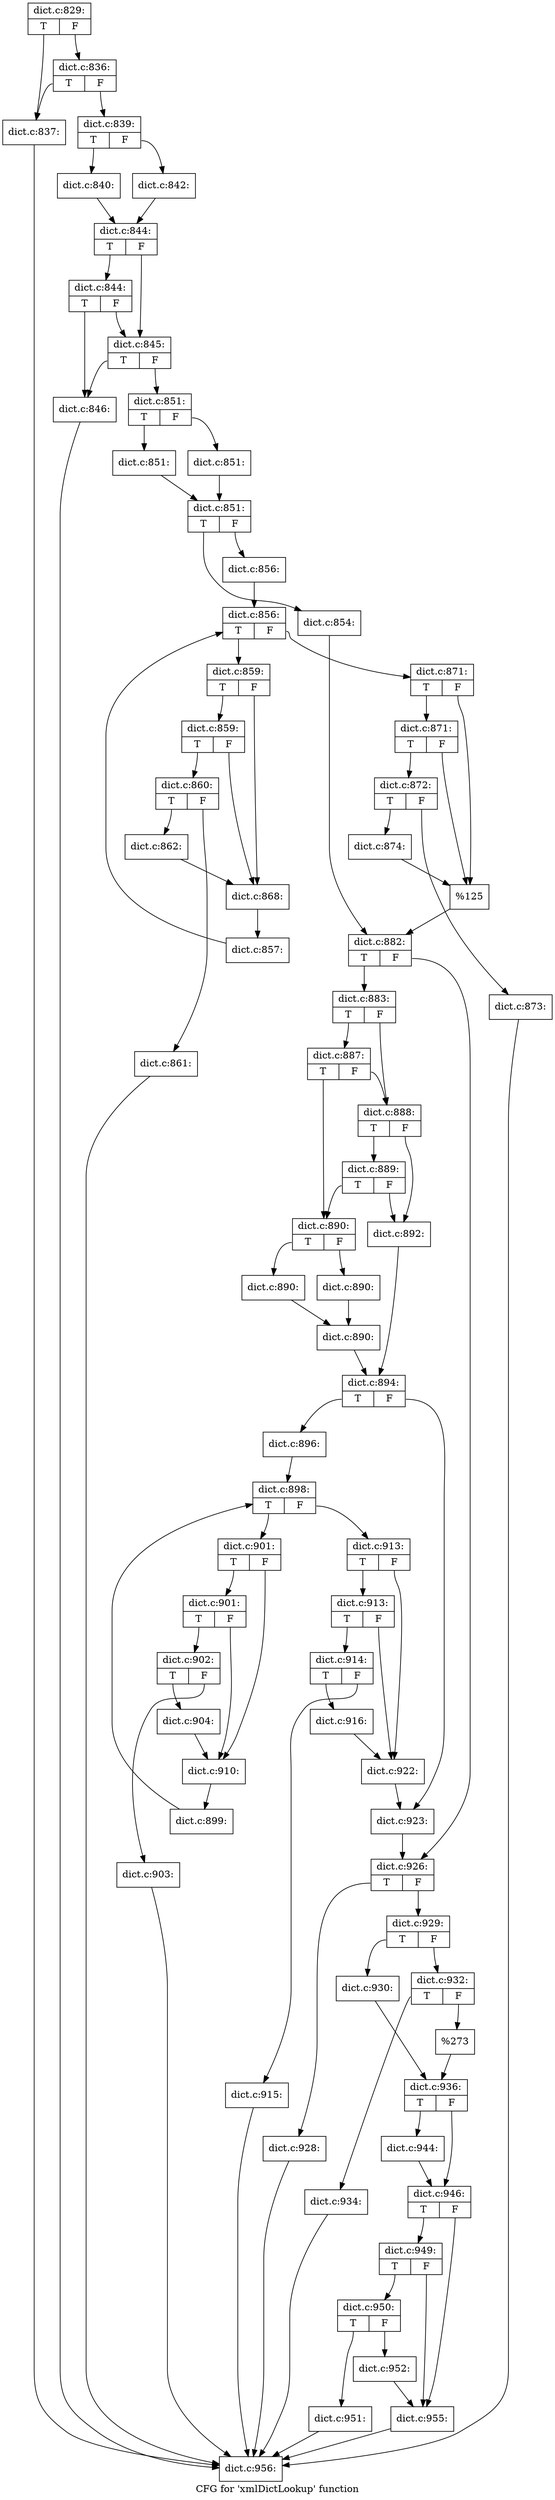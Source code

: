 digraph "CFG for 'xmlDictLookup' function" {
	label="CFG for 'xmlDictLookup' function";

	Node0x48bacb0 [shape=record,label="{dict.c:829:|{<s0>T|<s1>F}}"];
	Node0x48bacb0:s0 -> Node0x48cfd20;
	Node0x48bacb0:s1 -> Node0x48cfdc0;
	Node0x48cfdc0 [shape=record,label="{dict.c:836:|{<s0>T|<s1>F}}"];
	Node0x48cfdc0:s0 -> Node0x48cfd20;
	Node0x48cfdc0:s1 -> Node0x48cfd70;
	Node0x48cfd20 [shape=record,label="{dict.c:837:}"];
	Node0x48cfd20 -> Node0x48bb0b0;
	Node0x48cfd70 [shape=record,label="{dict.c:839:|{<s0>T|<s1>F}}"];
	Node0x48cfd70:s0 -> Node0x48bd020;
	Node0x48cfd70:s1 -> Node0x48d0560;
	Node0x48bd020 [shape=record,label="{dict.c:840:}"];
	Node0x48bd020 -> Node0x48d0510;
	Node0x48d0560 [shape=record,label="{dict.c:842:}"];
	Node0x48d0560 -> Node0x48d0510;
	Node0x48d0510 [shape=record,label="{dict.c:844:|{<s0>T|<s1>F}}"];
	Node0x48d0510:s0 -> Node0x48d18c0;
	Node0x48d0510:s1 -> Node0x48d1540;
	Node0x48d18c0 [shape=record,label="{dict.c:844:|{<s0>T|<s1>F}}"];
	Node0x48d18c0:s0 -> Node0x48d10f0;
	Node0x48d18c0:s1 -> Node0x48d1540;
	Node0x48d1540 [shape=record,label="{dict.c:845:|{<s0>T|<s1>F}}"];
	Node0x48d1540:s0 -> Node0x48d10f0;
	Node0x48d1540:s1 -> Node0x48d1420;
	Node0x48d10f0 [shape=record,label="{dict.c:846:}"];
	Node0x48d10f0 -> Node0x48bb0b0;
	Node0x48d1420 [shape=record,label="{dict.c:851:|{<s0>T|<s1>F}}"];
	Node0x48d1420:s0 -> Node0x48d2370;
	Node0x48d1420:s1 -> Node0x48d23c0;
	Node0x48d2370 [shape=record,label="{dict.c:851:}"];
	Node0x48d2370 -> Node0x48d2410;
	Node0x48d23c0 [shape=record,label="{dict.c:851:}"];
	Node0x48d23c0 -> Node0x48d2410;
	Node0x48d2410 [shape=record,label="{dict.c:851:|{<s0>T|<s1>F}}"];
	Node0x48d2410:s0 -> Node0x48d2b70;
	Node0x48d2410:s1 -> Node0x48d3bb0;
	Node0x48d2b70 [shape=record,label="{dict.c:854:}"];
	Node0x48d2b70 -> Node0x4895cf0;
	Node0x48d3bb0 [shape=record,label="{dict.c:856:}"];
	Node0x48d3bb0 -> Node0x48d4640;
	Node0x48d4640 [shape=record,label="{dict.c:856:|{<s0>T|<s1>F}}"];
	Node0x48d4640:s0 -> Node0x48d48a0;
	Node0x48d4640:s1 -> Node0x48d41d0;
	Node0x48d48a0 [shape=record,label="{dict.c:859:|{<s0>T|<s1>F}}"];
	Node0x48d48a0:s0 -> Node0x48d4d30;
	Node0x48d48a0:s1 -> Node0x48d4ce0;
	Node0x48d4d30 [shape=record,label="{dict.c:859:|{<s0>T|<s1>F}}"];
	Node0x48d4d30:s0 -> Node0x48d4c90;
	Node0x48d4d30:s1 -> Node0x48d4ce0;
	Node0x48d4c90 [shape=record,label="{dict.c:860:|{<s0>T|<s1>F}}"];
	Node0x48d4c90:s0 -> Node0x48d5570;
	Node0x48d4c90:s1 -> Node0x48acf30;
	Node0x48acf30 [shape=record,label="{dict.c:861:}"];
	Node0x48acf30 -> Node0x48bb0b0;
	Node0x48d5570 [shape=record,label="{dict.c:862:}"];
	Node0x48d5570 -> Node0x48d4ce0;
	Node0x48d4ce0 [shape=record,label="{dict.c:868:}"];
	Node0x48d4ce0 -> Node0x48d4850;
	Node0x48d4850 [shape=record,label="{dict.c:857:}"];
	Node0x48d4850 -> Node0x48d4640;
	Node0x48d41d0 [shape=record,label="{dict.c:871:|{<s0>T|<s1>F}}"];
	Node0x48d41d0:s0 -> Node0x48d6960;
	Node0x48d41d0:s1 -> Node0x48d5e30;
	Node0x48d6960 [shape=record,label="{dict.c:871:|{<s0>T|<s1>F}}"];
	Node0x48d6960:s0 -> Node0x48d5b00;
	Node0x48d6960:s1 -> Node0x48d5e30;
	Node0x48d5b00 [shape=record,label="{dict.c:872:|{<s0>T|<s1>F}}"];
	Node0x48d5b00:s0 -> Node0x48d7240;
	Node0x48d5b00:s1 -> Node0x48d71f0;
	Node0x48d71f0 [shape=record,label="{dict.c:873:}"];
	Node0x48d71f0 -> Node0x48bb0b0;
	Node0x48d7240 [shape=record,label="{dict.c:874:}"];
	Node0x48d7240 -> Node0x48d5e30;
	Node0x48d5e30 [shape=record,label="{%125}"];
	Node0x48d5e30 -> Node0x4895cf0;
	Node0x4895cf0 [shape=record,label="{dict.c:882:|{<s0>T|<s1>F}}"];
	Node0x4895cf0:s0 -> Node0x48d7d40;
	Node0x4895cf0:s1 -> Node0x48d7d90;
	Node0x48d7d40 [shape=record,label="{dict.c:883:|{<s0>T|<s1>F}}"];
	Node0x48d7d40:s0 -> Node0x48be7d0;
	Node0x48d7d40:s1 -> Node0x48be750;
	Node0x48be7d0 [shape=record,label="{dict.c:887:|{<s0>T|<s1>F}}"];
	Node0x48be7d0:s0 -> Node0x48be660;
	Node0x48be7d0:s1 -> Node0x48be750;
	Node0x48be750 [shape=record,label="{dict.c:888:|{<s0>T|<s1>F}}"];
	Node0x48be750:s0 -> Node0x48d8c50;
	Node0x48be750:s1 -> Node0x48be700;
	Node0x48d8c50 [shape=record,label="{dict.c:889:|{<s0>T|<s1>F}}"];
	Node0x48d8c50:s0 -> Node0x48be660;
	Node0x48d8c50:s1 -> Node0x48be700;
	Node0x48be660 [shape=record,label="{dict.c:890:|{<s0>T|<s1>F}}"];
	Node0x48be660:s0 -> Node0x48d94f0;
	Node0x48be660:s1 -> Node0x48d9540;
	Node0x48d94f0 [shape=record,label="{dict.c:890:}"];
	Node0x48d94f0 -> Node0x48d9590;
	Node0x48d9540 [shape=record,label="{dict.c:890:}"];
	Node0x48d9540 -> Node0x48d9590;
	Node0x48d9590 [shape=record,label="{dict.c:890:}"];
	Node0x48d9590 -> Node0x48be6b0;
	Node0x48be700 [shape=record,label="{dict.c:892:}"];
	Node0x48be700 -> Node0x48be6b0;
	Node0x48be6b0 [shape=record,label="{dict.c:894:|{<s0>T|<s1>F}}"];
	Node0x48be6b0:s0 -> Node0x48dab40;
	Node0x48be6b0:s1 -> Node0x48dab90;
	Node0x48dab40 [shape=record,label="{dict.c:896:}"];
	Node0x48dab40 -> Node0x48dbff0;
	Node0x48dbff0 [shape=record,label="{dict.c:898:|{<s0>T|<s1>F}}"];
	Node0x48dbff0:s0 -> Node0x48dc2d0;
	Node0x48dbff0:s1 -> Node0x48951c0;
	Node0x48dc2d0 [shape=record,label="{dict.c:901:|{<s0>T|<s1>F}}"];
	Node0x48dc2d0:s0 -> Node0x48dc7e0;
	Node0x48dc2d0:s1 -> Node0x48dc790;
	Node0x48dc7e0 [shape=record,label="{dict.c:901:|{<s0>T|<s1>F}}"];
	Node0x48dc7e0:s0 -> Node0x48dc740;
	Node0x48dc7e0:s1 -> Node0x48dc790;
	Node0x48dc740 [shape=record,label="{dict.c:902:|{<s0>T|<s1>F}}"];
	Node0x48dc740:s0 -> Node0x48dd060;
	Node0x48dc740:s1 -> Node0x48dd010;
	Node0x48dd010 [shape=record,label="{dict.c:903:}"];
	Node0x48dd010 -> Node0x48bb0b0;
	Node0x48dd060 [shape=record,label="{dict.c:904:}"];
	Node0x48dd060 -> Node0x48dc790;
	Node0x48dc790 [shape=record,label="{dict.c:910:}"];
	Node0x48dc790 -> Node0x48dc240;
	Node0x48dc240 [shape=record,label="{dict.c:899:}"];
	Node0x48dc240 -> Node0x48dbff0;
	Node0x48951c0 [shape=record,label="{dict.c:913:|{<s0>T|<s1>F}}"];
	Node0x48951c0:s0 -> Node0x48de100;
	Node0x48951c0:s1 -> Node0x48de0b0;
	Node0x48de100 [shape=record,label="{dict.c:913:|{<s0>T|<s1>F}}"];
	Node0x48de100:s0 -> Node0x48de060;
	Node0x48de100:s1 -> Node0x48de0b0;
	Node0x48de060 [shape=record,label="{dict.c:914:|{<s0>T|<s1>F}}"];
	Node0x48de060:s0 -> Node0x48dea60;
	Node0x48de060:s1 -> Node0x48dea10;
	Node0x48dea10 [shape=record,label="{dict.c:915:}"];
	Node0x48dea10 -> Node0x48bb0b0;
	Node0x48dea60 [shape=record,label="{dict.c:916:}"];
	Node0x48dea60 -> Node0x48de0b0;
	Node0x48de0b0 [shape=record,label="{dict.c:922:}"];
	Node0x48de0b0 -> Node0x48dab90;
	Node0x48dab90 [shape=record,label="{dict.c:923:}"];
	Node0x48dab90 -> Node0x48d7d90;
	Node0x48d7d90 [shape=record,label="{dict.c:926:|{<s0>T|<s1>F}}"];
	Node0x48d7d90:s0 -> Node0x48e0320;
	Node0x48d7d90:s1 -> Node0x48e0650;
	Node0x48e0320 [shape=record,label="{dict.c:928:}"];
	Node0x48e0320 -> Node0x48bb0b0;
	Node0x48e0650 [shape=record,label="{dict.c:929:|{<s0>T|<s1>F}}"];
	Node0x48e0650:s0 -> Node0x48e0600;
	Node0x48e0650:s1 -> Node0x48e0ae0;
	Node0x48e0600 [shape=record,label="{dict.c:930:}"];
	Node0x48e0600 -> Node0x48e0a90;
	Node0x48e0ae0 [shape=record,label="{dict.c:932:|{<s0>T|<s1>F}}"];
	Node0x48e0ae0:s0 -> Node0x48e1470;
	Node0x48e0ae0:s1 -> Node0x48e14c0;
	Node0x48e1470 [shape=record,label="{dict.c:934:}"];
	Node0x48e1470 -> Node0x48bb0b0;
	Node0x48e14c0 [shape=record,label="{%273}"];
	Node0x48e14c0 -> Node0x48e0a90;
	Node0x48e0a90 [shape=record,label="{dict.c:936:|{<s0>T|<s1>F}}"];
	Node0x48e0a90:s0 -> Node0x48e02a0;
	Node0x48e0a90:s1 -> Node0x48c4580;
	Node0x48e02a0 [shape=record,label="{dict.c:944:}"];
	Node0x48e02a0 -> Node0x48c4580;
	Node0x48c4580 [shape=record,label="{dict.c:946:|{<s0>T|<s1>F}}"];
	Node0x48c4580:s0 -> Node0x48c4f30;
	Node0x48c4580:s1 -> Node0x48c4ee0;
	Node0x48c4f30 [shape=record,label="{dict.c:949:|{<s0>T|<s1>F}}"];
	Node0x48c4f30:s0 -> Node0x48c4e90;
	Node0x48c4f30:s1 -> Node0x48c4ee0;
	Node0x48c4e90 [shape=record,label="{dict.c:950:|{<s0>T|<s1>F}}"];
	Node0x48c4e90:s0 -> Node0x48c58f0;
	Node0x48c4e90:s1 -> Node0x48c5940;
	Node0x48c58f0 [shape=record,label="{dict.c:951:}"];
	Node0x48c58f0 -> Node0x48bb0b0;
	Node0x48c5940 [shape=record,label="{dict.c:952:}"];
	Node0x48c5940 -> Node0x48c4ee0;
	Node0x48c4ee0 [shape=record,label="{dict.c:955:}"];
	Node0x48c4ee0 -> Node0x48bb0b0;
	Node0x48bb0b0 [shape=record,label="{dict.c:956:}"];
}

